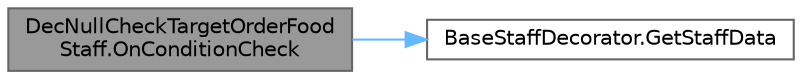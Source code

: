 digraph "DecNullCheckTargetOrderFoodStaff.OnConditionCheck"
{
 // LATEX_PDF_SIZE
  bgcolor="transparent";
  edge [fontname=Helvetica,fontsize=10,labelfontname=Helvetica,labelfontsize=10];
  node [fontname=Helvetica,fontsize=10,shape=box,height=0.2,width=0.4];
  rankdir="LR";
  Node1 [id="Node000001",label="DecNullCheckTargetOrderFood\lStaff.OnConditionCheck",height=0.2,width=0.4,color="gray40", fillcolor="grey60", style="filled", fontcolor="black",tooltip=" "];
  Node1 -> Node2 [id="edge1_Node000001_Node000002",color="steelblue1",style="solid",tooltip=" "];
  Node2 [id="Node000002",label="BaseStaffDecorator.GetStaffData",height=0.2,width=0.4,color="grey40", fillcolor="white", style="filled",URL="$class_base_staff_decorator.html#af5e6399d06f85070c901ef81159c6ff9",tooltip="スタッフ情報が存在するかのチェック"];
}
